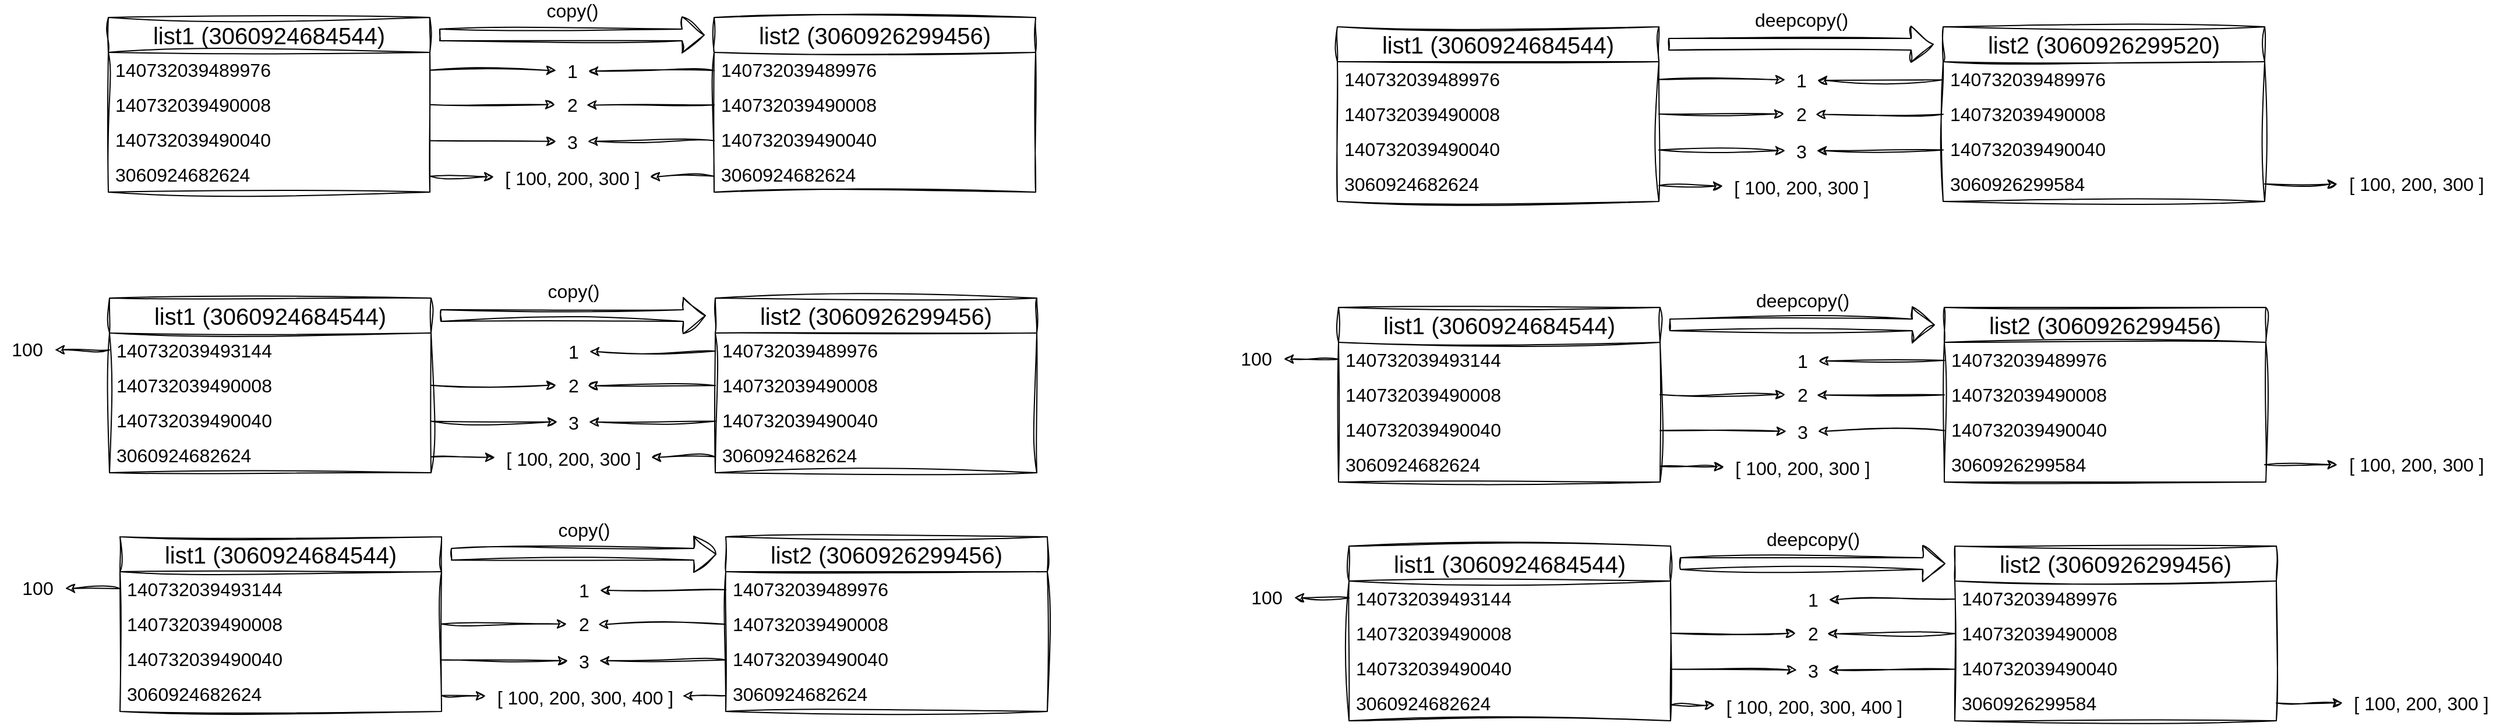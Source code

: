 <mxfile>
    <diagram id="kpqknKagmQrZLueV2JV0" name="Page-1">
        <mxGraphModel dx="2346" dy="1542" grid="0" gridSize="10" guides="1" tooltips="1" connect="1" arrows="1" fold="1" page="1" pageScale="1" pageWidth="4681" pageHeight="3300" math="0" shadow="0">
            <root>
                <mxCell id="0"/>
                <mxCell id="1" parent="0"/>
                <mxCell id="2" value="list1 (3060924684544)" style="swimlane;fontStyle=0;childLayout=stackLayout;horizontal=1;startSize=30;horizontalStack=0;resizeParent=1;resizeParentMax=0;resizeLast=0;collapsible=1;marginBottom=0;whiteSpace=wrap;html=1;sketch=1;hachureGap=4;jiggle=2;curveFitting=1;fontFamily=Helvetica;fontSize=20;" vertex="1" parent="1">
                    <mxGeometry x="170" y="270" width="276" height="150" as="geometry"/>
                </mxCell>
                <mxCell id="3" value="140732039489976" style="text;strokeColor=none;fillColor=none;align=left;verticalAlign=middle;spacingLeft=4;spacingRight=4;overflow=hidden;points=[[0,0.5],[1,0.5]];portConstraint=eastwest;rotatable=0;whiteSpace=wrap;html=1;fontSize=16;sketch=1;hachureGap=4;jiggle=2;curveFitting=1;fontFamily=Helvetica;" vertex="1" parent="2">
                    <mxGeometry y="30" width="276" height="30" as="geometry"/>
                </mxCell>
                <mxCell id="4" value="140732039490008" style="text;strokeColor=none;fillColor=none;align=left;verticalAlign=middle;spacingLeft=4;spacingRight=4;overflow=hidden;points=[[0,0.5],[1,0.5]];portConstraint=eastwest;rotatable=0;whiteSpace=wrap;html=1;fontSize=16;sketch=1;hachureGap=4;jiggle=2;curveFitting=1;fontFamily=Helvetica;" vertex="1" parent="2">
                    <mxGeometry y="60" width="276" height="30" as="geometry"/>
                </mxCell>
                <mxCell id="5" value="140732039490040" style="text;strokeColor=none;fillColor=none;align=left;verticalAlign=middle;spacingLeft=4;spacingRight=4;overflow=hidden;points=[[0,0.5],[1,0.5]];portConstraint=eastwest;rotatable=0;whiteSpace=wrap;html=1;fontSize=16;sketch=1;hachureGap=4;jiggle=2;curveFitting=1;fontFamily=Helvetica;" vertex="1" parent="2">
                    <mxGeometry y="90" width="276" height="30" as="geometry"/>
                </mxCell>
                <mxCell id="6" value="3060924682624" style="text;strokeColor=none;fillColor=none;align=left;verticalAlign=middle;spacingLeft=4;spacingRight=4;overflow=hidden;points=[[0,0.5],[1,0.5]];portConstraint=eastwest;rotatable=0;whiteSpace=wrap;html=1;fontSize=16;sketch=1;hachureGap=4;jiggle=2;curveFitting=1;fontFamily=Helvetica;" vertex="1" parent="2">
                    <mxGeometry y="120" width="276" height="30" as="geometry"/>
                </mxCell>
                <mxCell id="12" value="list2 (3060926299456)" style="swimlane;fontStyle=0;childLayout=stackLayout;horizontal=1;startSize=30;horizontalStack=0;resizeParent=1;resizeParentMax=0;resizeLast=0;collapsible=1;marginBottom=0;whiteSpace=wrap;html=1;sketch=1;hachureGap=4;jiggle=2;curveFitting=1;fontFamily=Helvetica;fontSize=20;" vertex="1" parent="1">
                    <mxGeometry x="690" y="270" width="276" height="150" as="geometry"/>
                </mxCell>
                <mxCell id="13" value="140732039489976" style="text;strokeColor=none;fillColor=none;align=left;verticalAlign=middle;spacingLeft=4;spacingRight=4;overflow=hidden;points=[[0,0.5],[1,0.5]];portConstraint=eastwest;rotatable=0;whiteSpace=wrap;html=1;fontSize=16;sketch=1;hachureGap=4;jiggle=2;curveFitting=1;fontFamily=Helvetica;" vertex="1" parent="12">
                    <mxGeometry y="30" width="276" height="30" as="geometry"/>
                </mxCell>
                <mxCell id="14" value="140732039490008" style="text;strokeColor=none;fillColor=none;align=left;verticalAlign=middle;spacingLeft=4;spacingRight=4;overflow=hidden;points=[[0,0.5],[1,0.5]];portConstraint=eastwest;rotatable=0;whiteSpace=wrap;html=1;fontSize=16;sketch=1;hachureGap=4;jiggle=2;curveFitting=1;fontFamily=Helvetica;" vertex="1" parent="12">
                    <mxGeometry y="60" width="276" height="30" as="geometry"/>
                </mxCell>
                <mxCell id="15" value="140732039490040" style="text;strokeColor=none;fillColor=none;align=left;verticalAlign=middle;spacingLeft=4;spacingRight=4;overflow=hidden;points=[[0,0.5],[1,0.5]];portConstraint=eastwest;rotatable=0;whiteSpace=wrap;html=1;fontSize=16;sketch=1;hachureGap=4;jiggle=2;curveFitting=1;fontFamily=Helvetica;" vertex="1" parent="12">
                    <mxGeometry y="90" width="276" height="30" as="geometry"/>
                </mxCell>
                <mxCell id="16" value="3060924682624" style="text;strokeColor=none;fillColor=none;align=left;verticalAlign=middle;spacingLeft=4;spacingRight=4;overflow=hidden;points=[[0,0.5],[1,0.5]];portConstraint=eastwest;rotatable=0;whiteSpace=wrap;html=1;fontSize=16;sketch=1;hachureGap=4;jiggle=2;curveFitting=1;fontFamily=Helvetica;" vertex="1" parent="12">
                    <mxGeometry y="120" width="276" height="30" as="geometry"/>
                </mxCell>
                <mxCell id="17" value="1" style="text;html=1;align=center;verticalAlign=middle;resizable=0;points=[];autosize=1;strokeColor=none;fillColor=none;fontSize=16;fontFamily=Helvetica;sketch=1;hachureGap=4;jiggle=2;curveFitting=1;" vertex="1" parent="1">
                    <mxGeometry x="554.5" y="300" width="27" height="31" as="geometry"/>
                </mxCell>
                <mxCell id="18" value="2" style="text;html=1;align=center;verticalAlign=middle;resizable=0;points=[];autosize=1;strokeColor=none;fillColor=none;fontSize=16;fontFamily=Helvetica;sketch=1;hachureGap=4;jiggle=2;curveFitting=1;fontSource=https%3A%2F%2Ffonts.googleapis.com%2Fcss%3Ffamily%3DArchitects%2BDaughter;" vertex="1" parent="1">
                    <mxGeometry x="554.5" y="329.5" width="27" height="31" as="geometry"/>
                </mxCell>
                <mxCell id="19" value="3" style="text;html=1;align=center;verticalAlign=middle;resizable=0;points=[];autosize=1;strokeColor=none;fillColor=none;fontSize=16;fontFamily=Helvetica;sketch=1;hachureGap=4;jiggle=2;curveFitting=1;fontSource=https%3A%2F%2Ffonts.googleapis.com%2Fcss%3Ffamily%3DArchitects%2BDaughter;" vertex="1" parent="1">
                    <mxGeometry x="554.5" y="361" width="27" height="31" as="geometry"/>
                </mxCell>
                <mxCell id="22" value="[ 100, 200, 300 ]" style="text;html=1;align=center;verticalAlign=middle;resizable=0;points=[];autosize=1;strokeColor=none;fillColor=none;fontSize=16;fontFamily=Helvetica;sketch=1;hachureGap=4;jiggle=2;curveFitting=1;fontSource=https%3A%2F%2Ffonts.googleapis.com%2Fcss%3Ffamily%3DArchitects%2BDaughter;" vertex="1" parent="1">
                    <mxGeometry x="501" y="392" width="134" height="31" as="geometry"/>
                </mxCell>
                <mxCell id="23" style="edgeStyle=none;sketch=1;hachureGap=4;jiggle=2;curveFitting=1;html=1;fontFamily=Helvetica;fontSize=16;" edge="1" parent="1" source="3" target="17">
                    <mxGeometry relative="1" as="geometry"/>
                </mxCell>
                <mxCell id="24" style="edgeStyle=none;sketch=1;hachureGap=4;jiggle=2;curveFitting=1;html=1;fontFamily=Helvetica;fontSize=16;" edge="1" parent="1" source="13">
                    <mxGeometry relative="1" as="geometry">
                        <mxPoint x="582" y="316" as="targetPoint"/>
                    </mxGeometry>
                </mxCell>
                <mxCell id="25" style="edgeStyle=none;sketch=1;hachureGap=4;jiggle=2;curveFitting=1;html=1;fontFamily=Helvetica;fontSize=16;entryX=-0.036;entryY=0.495;entryDx=0;entryDy=0;entryPerimeter=0;" edge="1" parent="1" source="4" target="18">
                    <mxGeometry relative="1" as="geometry">
                        <mxPoint x="551" y="343" as="targetPoint"/>
                    </mxGeometry>
                </mxCell>
                <mxCell id="26" style="edgeStyle=none;sketch=1;hachureGap=4;jiggle=2;curveFitting=1;html=1;fontFamily=Helvetica;fontSize=16;entryX=0.965;entryY=0.507;entryDx=0;entryDy=0;entryPerimeter=0;" edge="1" parent="1" source="14" target="18">
                    <mxGeometry relative="1" as="geometry"/>
                </mxCell>
                <mxCell id="27" style="edgeStyle=none;sketch=1;hachureGap=4;jiggle=2;curveFitting=1;html=1;fontFamily=Helvetica;fontSize=16;" edge="1" parent="1" source="5" target="19">
                    <mxGeometry relative="1" as="geometry"/>
                </mxCell>
                <mxCell id="28" style="edgeStyle=none;sketch=1;hachureGap=4;jiggle=2;curveFitting=1;html=1;fontFamily=Helvetica;fontSize=16;" edge="1" parent="1" source="15" target="19">
                    <mxGeometry relative="1" as="geometry"/>
                </mxCell>
                <mxCell id="29" style="edgeStyle=none;sketch=1;hachureGap=4;jiggle=2;curveFitting=1;html=1;fontFamily=Helvetica;fontSize=16;" edge="1" parent="1" source="6" target="22">
                    <mxGeometry relative="1" as="geometry"/>
                </mxCell>
                <mxCell id="30" style="edgeStyle=none;sketch=1;hachureGap=4;jiggle=2;curveFitting=1;html=1;fontFamily=Helvetica;fontSize=16;" edge="1" parent="1" source="16" target="22">
                    <mxGeometry relative="1" as="geometry"/>
                </mxCell>
                <mxCell id="31" value="" style="shape=flexArrow;endArrow=classic;html=1;sketch=1;hachureGap=4;jiggle=2;curveFitting=1;fontFamily=Helvetica;fontSize=16;" edge="1" parent="1">
                    <mxGeometry width="50" height="50" relative="1" as="geometry">
                        <mxPoint x="454" y="285" as="sourcePoint"/>
                        <mxPoint x="682" y="285" as="targetPoint"/>
                    </mxGeometry>
                </mxCell>
                <mxCell id="32" value="copy()" style="edgeLabel;html=1;align=center;verticalAlign=middle;resizable=0;points=[];fontSize=16;fontFamily=Helvetica;" vertex="1" connectable="0" parent="31">
                    <mxGeometry x="0.321" y="-2" relative="1" as="geometry">
                        <mxPoint x="-37" y="-23" as="offset"/>
                    </mxGeometry>
                </mxCell>
                <mxCell id="33" value="list1 (3060924684544)" style="swimlane;fontStyle=0;childLayout=stackLayout;horizontal=1;startSize=30;horizontalStack=0;resizeParent=1;resizeParentMax=0;resizeLast=0;collapsible=1;marginBottom=0;whiteSpace=wrap;html=1;sketch=1;hachureGap=4;jiggle=2;curveFitting=1;fontFamily=Helvetica;fontSize=20;" vertex="1" parent="1">
                    <mxGeometry x="171" y="511" width="276" height="150" as="geometry"/>
                </mxCell>
                <mxCell id="34" value="140732039493144" style="text;strokeColor=none;fillColor=none;align=left;verticalAlign=middle;spacingLeft=4;spacingRight=4;overflow=hidden;points=[[0,0.5],[1,0.5]];portConstraint=eastwest;rotatable=0;whiteSpace=wrap;html=1;fontSize=16;sketch=1;hachureGap=4;jiggle=2;curveFitting=1;fontFamily=Helvetica;" vertex="1" parent="33">
                    <mxGeometry y="30" width="276" height="30" as="geometry"/>
                </mxCell>
                <mxCell id="35" value="140732039490008" style="text;strokeColor=none;fillColor=none;align=left;verticalAlign=middle;spacingLeft=4;spacingRight=4;overflow=hidden;points=[[0,0.5],[1,0.5]];portConstraint=eastwest;rotatable=0;whiteSpace=wrap;html=1;fontSize=16;sketch=1;hachureGap=4;jiggle=2;curveFitting=1;fontFamily=Helvetica;" vertex="1" parent="33">
                    <mxGeometry y="60" width="276" height="30" as="geometry"/>
                </mxCell>
                <mxCell id="36" value="140732039490040" style="text;strokeColor=none;fillColor=none;align=left;verticalAlign=middle;spacingLeft=4;spacingRight=4;overflow=hidden;points=[[0,0.5],[1,0.5]];portConstraint=eastwest;rotatable=0;whiteSpace=wrap;html=1;fontSize=16;sketch=1;hachureGap=4;jiggle=2;curveFitting=1;fontFamily=Helvetica;" vertex="1" parent="33">
                    <mxGeometry y="90" width="276" height="30" as="geometry"/>
                </mxCell>
                <mxCell id="37" value="3060924682624" style="text;strokeColor=none;fillColor=none;align=left;verticalAlign=middle;spacingLeft=4;spacingRight=4;overflow=hidden;points=[[0,0.5],[1,0.5]];portConstraint=eastwest;rotatable=0;whiteSpace=wrap;html=1;fontSize=16;sketch=1;hachureGap=4;jiggle=2;curveFitting=1;fontFamily=Helvetica;" vertex="1" parent="33">
                    <mxGeometry y="120" width="276" height="30" as="geometry"/>
                </mxCell>
                <mxCell id="38" value="list2 (3060926299456)" style="swimlane;fontStyle=0;childLayout=stackLayout;horizontal=1;startSize=30;horizontalStack=0;resizeParent=1;resizeParentMax=0;resizeLast=0;collapsible=1;marginBottom=0;whiteSpace=wrap;html=1;sketch=1;hachureGap=4;jiggle=2;curveFitting=1;fontFamily=Helvetica;fontSize=20;" vertex="1" parent="1">
                    <mxGeometry x="691" y="511" width="276" height="150" as="geometry"/>
                </mxCell>
                <mxCell id="39" value="140732039489976" style="text;strokeColor=none;fillColor=none;align=left;verticalAlign=middle;spacingLeft=4;spacingRight=4;overflow=hidden;points=[[0,0.5],[1,0.5]];portConstraint=eastwest;rotatable=0;whiteSpace=wrap;html=1;fontSize=16;sketch=1;hachureGap=4;jiggle=2;curveFitting=1;fontFamily=Helvetica;" vertex="1" parent="38">
                    <mxGeometry y="30" width="276" height="30" as="geometry"/>
                </mxCell>
                <mxCell id="40" value="140732039490008" style="text;strokeColor=none;fillColor=none;align=left;verticalAlign=middle;spacingLeft=4;spacingRight=4;overflow=hidden;points=[[0,0.5],[1,0.5]];portConstraint=eastwest;rotatable=0;whiteSpace=wrap;html=1;fontSize=16;sketch=1;hachureGap=4;jiggle=2;curveFitting=1;fontFamily=Helvetica;" vertex="1" parent="38">
                    <mxGeometry y="60" width="276" height="30" as="geometry"/>
                </mxCell>
                <mxCell id="41" value="140732039490040" style="text;strokeColor=none;fillColor=none;align=left;verticalAlign=middle;spacingLeft=4;spacingRight=4;overflow=hidden;points=[[0,0.5],[1,0.5]];portConstraint=eastwest;rotatable=0;whiteSpace=wrap;html=1;fontSize=16;sketch=1;hachureGap=4;jiggle=2;curveFitting=1;fontFamily=Helvetica;" vertex="1" parent="38">
                    <mxGeometry y="90" width="276" height="30" as="geometry"/>
                </mxCell>
                <mxCell id="42" value="3060924682624" style="text;strokeColor=none;fillColor=none;align=left;verticalAlign=middle;spacingLeft=4;spacingRight=4;overflow=hidden;points=[[0,0.5],[1,0.5]];portConstraint=eastwest;rotatable=0;whiteSpace=wrap;html=1;fontSize=16;sketch=1;hachureGap=4;jiggle=2;curveFitting=1;fontFamily=Helvetica;" vertex="1" parent="38">
                    <mxGeometry y="120" width="276" height="30" as="geometry"/>
                </mxCell>
                <mxCell id="43" value="1" style="text;html=1;align=center;verticalAlign=middle;resizable=0;points=[];autosize=1;strokeColor=none;fillColor=none;fontSize=16;fontFamily=Helvetica;sketch=1;hachureGap=4;jiggle=2;curveFitting=1;" vertex="1" parent="1">
                    <mxGeometry x="555.5" y="541" width="27" height="31" as="geometry"/>
                </mxCell>
                <mxCell id="44" value="2" style="text;html=1;align=center;verticalAlign=middle;resizable=0;points=[];autosize=1;strokeColor=none;fillColor=none;fontSize=16;fontFamily=Helvetica;sketch=1;hachureGap=4;jiggle=2;curveFitting=1;fontSource=https%3A%2F%2Ffonts.googleapis.com%2Fcss%3Ffamily%3DArchitects%2BDaughter;" vertex="1" parent="1">
                    <mxGeometry x="555.5" y="570.5" width="27" height="31" as="geometry"/>
                </mxCell>
                <mxCell id="45" value="3" style="text;html=1;align=center;verticalAlign=middle;resizable=0;points=[];autosize=1;strokeColor=none;fillColor=none;fontSize=16;fontFamily=Helvetica;sketch=1;hachureGap=4;jiggle=2;curveFitting=1;fontSource=https%3A%2F%2Ffonts.googleapis.com%2Fcss%3Ffamily%3DArchitects%2BDaughter;" vertex="1" parent="1">
                    <mxGeometry x="555.5" y="602" width="27" height="31" as="geometry"/>
                </mxCell>
                <mxCell id="46" value="[ 100, 200, 300 ]" style="text;html=1;align=center;verticalAlign=middle;resizable=0;points=[];autosize=1;strokeColor=none;fillColor=none;fontSize=16;fontFamily=Helvetica;sketch=1;hachureGap=4;jiggle=2;curveFitting=1;fontSource=https%3A%2F%2Ffonts.googleapis.com%2Fcss%3Ffamily%3DArchitects%2BDaughter;" vertex="1" parent="1">
                    <mxGeometry x="502" y="633" width="134" height="31" as="geometry"/>
                </mxCell>
                <mxCell id="48" style="edgeStyle=none;sketch=1;hachureGap=4;jiggle=2;curveFitting=1;html=1;fontFamily=Helvetica;fontSize=16;" edge="1" parent="1" source="39">
                    <mxGeometry relative="1" as="geometry">
                        <mxPoint x="583" y="557" as="targetPoint"/>
                    </mxGeometry>
                </mxCell>
                <mxCell id="49" style="edgeStyle=none;sketch=1;hachureGap=4;jiggle=2;curveFitting=1;html=1;fontFamily=Helvetica;fontSize=16;entryX=-0.036;entryY=0.495;entryDx=0;entryDy=0;entryPerimeter=0;" edge="1" parent="1" source="35" target="44">
                    <mxGeometry relative="1" as="geometry">
                        <mxPoint x="552" y="584" as="targetPoint"/>
                    </mxGeometry>
                </mxCell>
                <mxCell id="50" style="edgeStyle=none;sketch=1;hachureGap=4;jiggle=2;curveFitting=1;html=1;fontFamily=Helvetica;fontSize=16;entryX=0.965;entryY=0.507;entryDx=0;entryDy=0;entryPerimeter=0;" edge="1" parent="1" source="40" target="44">
                    <mxGeometry relative="1" as="geometry"/>
                </mxCell>
                <mxCell id="51" style="edgeStyle=none;sketch=1;hachureGap=4;jiggle=2;curveFitting=1;html=1;fontFamily=Helvetica;fontSize=16;" edge="1" parent="1" source="36" target="45">
                    <mxGeometry relative="1" as="geometry"/>
                </mxCell>
                <mxCell id="52" style="edgeStyle=none;sketch=1;hachureGap=4;jiggle=2;curveFitting=1;html=1;fontFamily=Helvetica;fontSize=16;" edge="1" parent="1" source="41" target="45">
                    <mxGeometry relative="1" as="geometry"/>
                </mxCell>
                <mxCell id="53" style="edgeStyle=none;sketch=1;hachureGap=4;jiggle=2;curveFitting=1;html=1;fontFamily=Helvetica;fontSize=16;" edge="1" parent="1" source="37" target="46">
                    <mxGeometry relative="1" as="geometry"/>
                </mxCell>
                <mxCell id="54" style="edgeStyle=none;sketch=1;hachureGap=4;jiggle=2;curveFitting=1;html=1;fontFamily=Helvetica;fontSize=16;" edge="1" parent="1" source="42" target="46">
                    <mxGeometry relative="1" as="geometry"/>
                </mxCell>
                <mxCell id="55" value="" style="shape=flexArrow;endArrow=classic;html=1;sketch=1;hachureGap=4;jiggle=2;curveFitting=1;fontFamily=Helvetica;fontSize=16;" edge="1" parent="1">
                    <mxGeometry width="50" height="50" relative="1" as="geometry">
                        <mxPoint x="455" y="526" as="sourcePoint"/>
                        <mxPoint x="683" y="526" as="targetPoint"/>
                    </mxGeometry>
                </mxCell>
                <mxCell id="56" value="copy()" style="edgeLabel;html=1;align=center;verticalAlign=middle;resizable=0;points=[];fontSize=16;fontFamily=Helvetica;" vertex="1" connectable="0" parent="55">
                    <mxGeometry x="0.321" y="-2" relative="1" as="geometry">
                        <mxPoint x="-37" y="-23" as="offset"/>
                    </mxGeometry>
                </mxCell>
                <mxCell id="57" value="100" style="text;html=1;align=center;verticalAlign=middle;resizable=0;points=[];autosize=1;strokeColor=none;fillColor=none;fontSize=16;fontFamily=Helvetica;sketch=1;hachureGap=4;jiggle=2;curveFitting=1;fontSource=https%3A%2F%2Ffonts.googleapis.com%2Fcss%3Ffamily%3DArchitects%2BDaughter;" vertex="1" parent="1">
                    <mxGeometry x="77" y="539.5" width="45" height="31" as="geometry"/>
                </mxCell>
                <mxCell id="58" style="edgeStyle=none;sketch=1;hachureGap=4;jiggle=2;curveFitting=1;html=1;entryX=1.044;entryY=0.511;entryDx=0;entryDy=0;entryPerimeter=0;fontFamily=Helvetica;fontSize=16;" edge="1" parent="1" source="34" target="57">
                    <mxGeometry relative="1" as="geometry"/>
                </mxCell>
                <mxCell id="59" value="list1 (3060924684544)" style="swimlane;fontStyle=0;childLayout=stackLayout;horizontal=1;startSize=30;horizontalStack=0;resizeParent=1;resizeParentMax=0;resizeLast=0;collapsible=1;marginBottom=0;whiteSpace=wrap;html=1;sketch=1;hachureGap=4;jiggle=2;curveFitting=1;fontFamily=Helvetica;fontSize=20;" vertex="1" parent="1">
                    <mxGeometry x="180" y="716" width="276" height="150" as="geometry"/>
                </mxCell>
                <mxCell id="60" value="140732039493144" style="text;strokeColor=none;fillColor=none;align=left;verticalAlign=middle;spacingLeft=4;spacingRight=4;overflow=hidden;points=[[0,0.5],[1,0.5]];portConstraint=eastwest;rotatable=0;whiteSpace=wrap;html=1;fontSize=16;sketch=1;hachureGap=4;jiggle=2;curveFitting=1;fontFamily=Helvetica;" vertex="1" parent="59">
                    <mxGeometry y="30" width="276" height="30" as="geometry"/>
                </mxCell>
                <mxCell id="61" value="140732039490008" style="text;strokeColor=none;fillColor=none;align=left;verticalAlign=middle;spacingLeft=4;spacingRight=4;overflow=hidden;points=[[0,0.5],[1,0.5]];portConstraint=eastwest;rotatable=0;whiteSpace=wrap;html=1;fontSize=16;sketch=1;hachureGap=4;jiggle=2;curveFitting=1;fontFamily=Helvetica;" vertex="1" parent="59">
                    <mxGeometry y="60" width="276" height="30" as="geometry"/>
                </mxCell>
                <mxCell id="62" value="140732039490040" style="text;strokeColor=none;fillColor=none;align=left;verticalAlign=middle;spacingLeft=4;spacingRight=4;overflow=hidden;points=[[0,0.5],[1,0.5]];portConstraint=eastwest;rotatable=0;whiteSpace=wrap;html=1;fontSize=16;sketch=1;hachureGap=4;jiggle=2;curveFitting=1;fontFamily=Helvetica;" vertex="1" parent="59">
                    <mxGeometry y="90" width="276" height="30" as="geometry"/>
                </mxCell>
                <mxCell id="63" value="3060924682624" style="text;strokeColor=none;fillColor=none;align=left;verticalAlign=middle;spacingLeft=4;spacingRight=4;overflow=hidden;points=[[0,0.5],[1,0.5]];portConstraint=eastwest;rotatable=0;whiteSpace=wrap;html=1;fontSize=16;sketch=1;hachureGap=4;jiggle=2;curveFitting=1;fontFamily=Helvetica;" vertex="1" parent="59">
                    <mxGeometry y="120" width="276" height="30" as="geometry"/>
                </mxCell>
                <mxCell id="64" value="list2 (3060926299456)" style="swimlane;fontStyle=0;childLayout=stackLayout;horizontal=1;startSize=30;horizontalStack=0;resizeParent=1;resizeParentMax=0;resizeLast=0;collapsible=1;marginBottom=0;whiteSpace=wrap;html=1;sketch=1;hachureGap=4;jiggle=2;curveFitting=1;fontFamily=Helvetica;fontSize=20;" vertex="1" parent="1">
                    <mxGeometry x="700" y="716" width="276" height="150" as="geometry"/>
                </mxCell>
                <mxCell id="65" value="140732039489976" style="text;strokeColor=none;fillColor=none;align=left;verticalAlign=middle;spacingLeft=4;spacingRight=4;overflow=hidden;points=[[0,0.5],[1,0.5]];portConstraint=eastwest;rotatable=0;whiteSpace=wrap;html=1;fontSize=16;sketch=1;hachureGap=4;jiggle=2;curveFitting=1;fontFamily=Helvetica;" vertex="1" parent="64">
                    <mxGeometry y="30" width="276" height="30" as="geometry"/>
                </mxCell>
                <mxCell id="66" value="140732039490008" style="text;strokeColor=none;fillColor=none;align=left;verticalAlign=middle;spacingLeft=4;spacingRight=4;overflow=hidden;points=[[0,0.5],[1,0.5]];portConstraint=eastwest;rotatable=0;whiteSpace=wrap;html=1;fontSize=16;sketch=1;hachureGap=4;jiggle=2;curveFitting=1;fontFamily=Helvetica;" vertex="1" parent="64">
                    <mxGeometry y="60" width="276" height="30" as="geometry"/>
                </mxCell>
                <mxCell id="67" value="140732039490040" style="text;strokeColor=none;fillColor=none;align=left;verticalAlign=middle;spacingLeft=4;spacingRight=4;overflow=hidden;points=[[0,0.5],[1,0.5]];portConstraint=eastwest;rotatable=0;whiteSpace=wrap;html=1;fontSize=16;sketch=1;hachureGap=4;jiggle=2;curveFitting=1;fontFamily=Helvetica;" vertex="1" parent="64">
                    <mxGeometry y="90" width="276" height="30" as="geometry"/>
                </mxCell>
                <mxCell id="68" value="3060924682624" style="text;strokeColor=none;fillColor=none;align=left;verticalAlign=middle;spacingLeft=4;spacingRight=4;overflow=hidden;points=[[0,0.5],[1,0.5]];portConstraint=eastwest;rotatable=0;whiteSpace=wrap;html=1;fontSize=16;sketch=1;hachureGap=4;jiggle=2;curveFitting=1;fontFamily=Helvetica;" vertex="1" parent="64">
                    <mxGeometry y="120" width="276" height="30" as="geometry"/>
                </mxCell>
                <mxCell id="69" value="1" style="text;html=1;align=center;verticalAlign=middle;resizable=0;points=[];autosize=1;strokeColor=none;fillColor=none;fontSize=16;fontFamily=Helvetica;sketch=1;hachureGap=4;jiggle=2;curveFitting=1;" vertex="1" parent="1">
                    <mxGeometry x="564.5" y="746" width="27" height="31" as="geometry"/>
                </mxCell>
                <mxCell id="70" value="2" style="text;html=1;align=center;verticalAlign=middle;resizable=0;points=[];autosize=1;strokeColor=none;fillColor=none;fontSize=16;fontFamily=Helvetica;sketch=1;hachureGap=4;jiggle=2;curveFitting=1;fontSource=https%3A%2F%2Ffonts.googleapis.com%2Fcss%3Ffamily%3DArchitects%2BDaughter;" vertex="1" parent="1">
                    <mxGeometry x="564.5" y="775.5" width="27" height="31" as="geometry"/>
                </mxCell>
                <mxCell id="71" value="3" style="text;html=1;align=center;verticalAlign=middle;resizable=0;points=[];autosize=1;strokeColor=none;fillColor=none;fontSize=16;fontFamily=Helvetica;sketch=1;hachureGap=4;jiggle=2;curveFitting=1;fontSource=https%3A%2F%2Ffonts.googleapis.com%2Fcss%3Ffamily%3DArchitects%2BDaughter;" vertex="1" parent="1">
                    <mxGeometry x="564.5" y="807" width="27" height="31" as="geometry"/>
                </mxCell>
                <mxCell id="72" value="[ 100, 200, 300, 400 ]" style="text;html=1;align=center;verticalAlign=middle;resizable=0;points=[];autosize=1;strokeColor=none;fillColor=none;fontSize=16;fontFamily=Helvetica;sketch=1;hachureGap=4;jiggle=2;curveFitting=1;fontSource=https%3A%2F%2Ffonts.googleapis.com%2Fcss%3Ffamily%3DArchitects%2BDaughter;" vertex="1" parent="1">
                    <mxGeometry x="494" y="838" width="169" height="31" as="geometry"/>
                </mxCell>
                <mxCell id="73" style="edgeStyle=none;sketch=1;hachureGap=4;jiggle=2;curveFitting=1;html=1;fontFamily=Helvetica;fontSize=16;" edge="1" parent="1" source="65">
                    <mxGeometry relative="1" as="geometry">
                        <mxPoint x="592" y="762" as="targetPoint"/>
                    </mxGeometry>
                </mxCell>
                <mxCell id="74" style="edgeStyle=none;sketch=1;hachureGap=4;jiggle=2;curveFitting=1;html=1;fontFamily=Helvetica;fontSize=16;entryX=-0.036;entryY=0.495;entryDx=0;entryDy=0;entryPerimeter=0;" edge="1" parent="1" source="61" target="70">
                    <mxGeometry relative="1" as="geometry">
                        <mxPoint x="561" y="789" as="targetPoint"/>
                    </mxGeometry>
                </mxCell>
                <mxCell id="75" style="edgeStyle=none;sketch=1;hachureGap=4;jiggle=2;curveFitting=1;html=1;fontFamily=Helvetica;fontSize=16;entryX=0.965;entryY=0.507;entryDx=0;entryDy=0;entryPerimeter=0;" edge="1" parent="1" source="66" target="70">
                    <mxGeometry relative="1" as="geometry"/>
                </mxCell>
                <mxCell id="76" style="edgeStyle=none;sketch=1;hachureGap=4;jiggle=2;curveFitting=1;html=1;fontFamily=Helvetica;fontSize=16;" edge="1" parent="1" source="62" target="71">
                    <mxGeometry relative="1" as="geometry"/>
                </mxCell>
                <mxCell id="77" style="edgeStyle=none;sketch=1;hachureGap=4;jiggle=2;curveFitting=1;html=1;fontFamily=Helvetica;fontSize=16;" edge="1" parent="1" source="67" target="71">
                    <mxGeometry relative="1" as="geometry"/>
                </mxCell>
                <mxCell id="78" style="edgeStyle=none;sketch=1;hachureGap=4;jiggle=2;curveFitting=1;html=1;fontFamily=Helvetica;fontSize=16;" edge="1" parent="1" source="63" target="72">
                    <mxGeometry relative="1" as="geometry"/>
                </mxCell>
                <mxCell id="79" style="edgeStyle=none;sketch=1;hachureGap=4;jiggle=2;curveFitting=1;html=1;fontFamily=Helvetica;fontSize=16;" edge="1" parent="1" source="68" target="72">
                    <mxGeometry relative="1" as="geometry"/>
                </mxCell>
                <mxCell id="80" value="" style="shape=flexArrow;endArrow=classic;html=1;sketch=1;hachureGap=4;jiggle=2;curveFitting=1;fontFamily=Helvetica;fontSize=16;" edge="1" parent="1">
                    <mxGeometry width="50" height="50" relative="1" as="geometry">
                        <mxPoint x="464" y="731" as="sourcePoint"/>
                        <mxPoint x="692" y="731" as="targetPoint"/>
                    </mxGeometry>
                </mxCell>
                <mxCell id="81" value="copy()" style="edgeLabel;html=1;align=center;verticalAlign=middle;resizable=0;points=[];fontSize=16;fontFamily=Helvetica;" vertex="1" connectable="0" parent="80">
                    <mxGeometry x="0.321" y="-2" relative="1" as="geometry">
                        <mxPoint x="-37" y="-23" as="offset"/>
                    </mxGeometry>
                </mxCell>
                <mxCell id="82" value="100" style="text;html=1;align=center;verticalAlign=middle;resizable=0;points=[];autosize=1;strokeColor=none;fillColor=none;fontSize=16;fontFamily=Helvetica;sketch=1;hachureGap=4;jiggle=2;curveFitting=1;fontSource=https%3A%2F%2Ffonts.googleapis.com%2Fcss%3Ffamily%3DArchitects%2BDaughter;" vertex="1" parent="1">
                    <mxGeometry x="86" y="744.5" width="45" height="31" as="geometry"/>
                </mxCell>
                <mxCell id="83" style="edgeStyle=none;sketch=1;hachureGap=4;jiggle=2;curveFitting=1;html=1;entryX=1.044;entryY=0.511;entryDx=0;entryDy=0;entryPerimeter=0;fontFamily=Helvetica;fontSize=16;" edge="1" parent="1" source="60" target="82">
                    <mxGeometry relative="1" as="geometry"/>
                </mxCell>
                <mxCell id="85" value="list1 (3060924684544)" style="swimlane;fontStyle=0;childLayout=stackLayout;horizontal=1;startSize=30;horizontalStack=0;resizeParent=1;resizeParentMax=0;resizeLast=0;collapsible=1;marginBottom=0;whiteSpace=wrap;html=1;sketch=1;hachureGap=4;jiggle=2;curveFitting=1;fontFamily=Helvetica;fontSize=20;" vertex="1" parent="1">
                    <mxGeometry x="1225" y="278" width="276" height="150" as="geometry"/>
                </mxCell>
                <mxCell id="86" value="140732039489976" style="text;strokeColor=none;fillColor=none;align=left;verticalAlign=middle;spacingLeft=4;spacingRight=4;overflow=hidden;points=[[0,0.5],[1,0.5]];portConstraint=eastwest;rotatable=0;whiteSpace=wrap;html=1;fontSize=16;sketch=1;hachureGap=4;jiggle=2;curveFitting=1;fontFamily=Helvetica;" vertex="1" parent="85">
                    <mxGeometry y="30" width="276" height="30" as="geometry"/>
                </mxCell>
                <mxCell id="87" value="140732039490008" style="text;strokeColor=none;fillColor=none;align=left;verticalAlign=middle;spacingLeft=4;spacingRight=4;overflow=hidden;points=[[0,0.5],[1,0.5]];portConstraint=eastwest;rotatable=0;whiteSpace=wrap;html=1;fontSize=16;sketch=1;hachureGap=4;jiggle=2;curveFitting=1;fontFamily=Helvetica;" vertex="1" parent="85">
                    <mxGeometry y="60" width="276" height="30" as="geometry"/>
                </mxCell>
                <mxCell id="88" value="140732039490040" style="text;strokeColor=none;fillColor=none;align=left;verticalAlign=middle;spacingLeft=4;spacingRight=4;overflow=hidden;points=[[0,0.5],[1,0.5]];portConstraint=eastwest;rotatable=0;whiteSpace=wrap;html=1;fontSize=16;sketch=1;hachureGap=4;jiggle=2;curveFitting=1;fontFamily=Helvetica;" vertex="1" parent="85">
                    <mxGeometry y="90" width="276" height="30" as="geometry"/>
                </mxCell>
                <mxCell id="89" value="3060924682624" style="text;strokeColor=none;fillColor=none;align=left;verticalAlign=middle;spacingLeft=4;spacingRight=4;overflow=hidden;points=[[0,0.5],[1,0.5]];portConstraint=eastwest;rotatable=0;whiteSpace=wrap;html=1;fontSize=16;sketch=1;hachureGap=4;jiggle=2;curveFitting=1;fontFamily=Helvetica;" vertex="1" parent="85">
                    <mxGeometry y="120" width="276" height="30" as="geometry"/>
                </mxCell>
                <mxCell id="90" value="list2 (3060926299520)" style="swimlane;fontStyle=0;childLayout=stackLayout;horizontal=1;startSize=30;horizontalStack=0;resizeParent=1;resizeParentMax=0;resizeLast=0;collapsible=1;marginBottom=0;whiteSpace=wrap;html=1;sketch=1;hachureGap=4;jiggle=2;curveFitting=1;fontFamily=Helvetica;fontSize=20;" vertex="1" parent="1">
                    <mxGeometry x="1745" y="278" width="276" height="150" as="geometry"/>
                </mxCell>
                <mxCell id="91" value="140732039489976" style="text;strokeColor=none;fillColor=none;align=left;verticalAlign=middle;spacingLeft=4;spacingRight=4;overflow=hidden;points=[[0,0.5],[1,0.5]];portConstraint=eastwest;rotatable=0;whiteSpace=wrap;html=1;fontSize=16;sketch=1;hachureGap=4;jiggle=2;curveFitting=1;fontFamily=Helvetica;" vertex="1" parent="90">
                    <mxGeometry y="30" width="276" height="30" as="geometry"/>
                </mxCell>
                <mxCell id="92" value="140732039490008" style="text;strokeColor=none;fillColor=none;align=left;verticalAlign=middle;spacingLeft=4;spacingRight=4;overflow=hidden;points=[[0,0.5],[1,0.5]];portConstraint=eastwest;rotatable=0;whiteSpace=wrap;html=1;fontSize=16;sketch=1;hachureGap=4;jiggle=2;curveFitting=1;fontFamily=Helvetica;" vertex="1" parent="90">
                    <mxGeometry y="60" width="276" height="30" as="geometry"/>
                </mxCell>
                <mxCell id="93" value="140732039490040" style="text;strokeColor=none;fillColor=none;align=left;verticalAlign=middle;spacingLeft=4;spacingRight=4;overflow=hidden;points=[[0,0.5],[1,0.5]];portConstraint=eastwest;rotatable=0;whiteSpace=wrap;html=1;fontSize=16;sketch=1;hachureGap=4;jiggle=2;curveFitting=1;fontFamily=Helvetica;" vertex="1" parent="90">
                    <mxGeometry y="90" width="276" height="30" as="geometry"/>
                </mxCell>
                <mxCell id="94" value="3060926299584" style="text;strokeColor=none;fillColor=none;align=left;verticalAlign=middle;spacingLeft=4;spacingRight=4;overflow=hidden;points=[[0,0.5],[1,0.5]];portConstraint=eastwest;rotatable=0;whiteSpace=wrap;html=1;fontSize=16;sketch=1;hachureGap=4;jiggle=2;curveFitting=1;fontFamily=Helvetica;" vertex="1" parent="90">
                    <mxGeometry y="120" width="276" height="30" as="geometry"/>
                </mxCell>
                <mxCell id="95" value="1" style="text;html=1;align=center;verticalAlign=middle;resizable=0;points=[];autosize=1;strokeColor=none;fillColor=none;fontSize=16;fontFamily=Helvetica;sketch=1;hachureGap=4;jiggle=2;curveFitting=1;" vertex="1" parent="1">
                    <mxGeometry x="1609.5" y="308" width="27" height="31" as="geometry"/>
                </mxCell>
                <mxCell id="96" value="2" style="text;html=1;align=center;verticalAlign=middle;resizable=0;points=[];autosize=1;strokeColor=none;fillColor=none;fontSize=16;fontFamily=Helvetica;sketch=1;hachureGap=4;jiggle=2;curveFitting=1;fontSource=https%3A%2F%2Ffonts.googleapis.com%2Fcss%3Ffamily%3DArchitects%2BDaughter;" vertex="1" parent="1">
                    <mxGeometry x="1609.5" y="337.5" width="27" height="31" as="geometry"/>
                </mxCell>
                <mxCell id="97" value="3" style="text;html=1;align=center;verticalAlign=middle;resizable=0;points=[];autosize=1;strokeColor=none;fillColor=none;fontSize=16;fontFamily=Helvetica;sketch=1;hachureGap=4;jiggle=2;curveFitting=1;fontSource=https%3A%2F%2Ffonts.googleapis.com%2Fcss%3Ffamily%3DArchitects%2BDaughter;" vertex="1" parent="1">
                    <mxGeometry x="1609.5" y="369" width="27" height="31" as="geometry"/>
                </mxCell>
                <mxCell id="98" value="[ 100, 200, 300 ]" style="text;html=1;align=center;verticalAlign=middle;resizable=0;points=[];autosize=1;strokeColor=none;fillColor=none;fontSize=16;fontFamily=Helvetica;sketch=1;hachureGap=4;jiggle=2;curveFitting=1;fontSource=https%3A%2F%2Ffonts.googleapis.com%2Fcss%3Ffamily%3DArchitects%2BDaughter;" vertex="1" parent="1">
                    <mxGeometry x="1556" y="400" width="134" height="31" as="geometry"/>
                </mxCell>
                <mxCell id="99" style="edgeStyle=none;sketch=1;hachureGap=4;jiggle=2;curveFitting=1;html=1;fontFamily=Helvetica;fontSize=16;" edge="1" parent="1" source="86" target="95">
                    <mxGeometry relative="1" as="geometry"/>
                </mxCell>
                <mxCell id="100" style="edgeStyle=none;sketch=1;hachureGap=4;jiggle=2;curveFitting=1;html=1;fontFamily=Helvetica;fontSize=16;" edge="1" parent="1" source="91">
                    <mxGeometry relative="1" as="geometry">
                        <mxPoint x="1637.0" y="324.0" as="targetPoint"/>
                    </mxGeometry>
                </mxCell>
                <mxCell id="101" style="edgeStyle=none;sketch=1;hachureGap=4;jiggle=2;curveFitting=1;html=1;fontFamily=Helvetica;fontSize=16;entryX=-0.036;entryY=0.495;entryDx=0;entryDy=0;entryPerimeter=0;" edge="1" parent="1" source="87" target="96">
                    <mxGeometry relative="1" as="geometry">
                        <mxPoint x="1606" y="351" as="targetPoint"/>
                    </mxGeometry>
                </mxCell>
                <mxCell id="102" style="edgeStyle=none;sketch=1;hachureGap=4;jiggle=2;curveFitting=1;html=1;fontFamily=Helvetica;fontSize=16;entryX=0.965;entryY=0.507;entryDx=0;entryDy=0;entryPerimeter=0;" edge="1" parent="1" source="92" target="96">
                    <mxGeometry relative="1" as="geometry"/>
                </mxCell>
                <mxCell id="103" style="edgeStyle=none;sketch=1;hachureGap=4;jiggle=2;curveFitting=1;html=1;fontFamily=Helvetica;fontSize=16;" edge="1" parent="1" source="88" target="97">
                    <mxGeometry relative="1" as="geometry"/>
                </mxCell>
                <mxCell id="104" style="edgeStyle=none;sketch=1;hachureGap=4;jiggle=2;curveFitting=1;html=1;fontFamily=Helvetica;fontSize=16;" edge="1" parent="1" source="93" target="97">
                    <mxGeometry relative="1" as="geometry"/>
                </mxCell>
                <mxCell id="105" style="edgeStyle=none;sketch=1;hachureGap=4;jiggle=2;curveFitting=1;html=1;fontFamily=Helvetica;fontSize=16;" edge="1" parent="1" source="89" target="98">
                    <mxGeometry relative="1" as="geometry"/>
                </mxCell>
                <mxCell id="107" value="" style="shape=flexArrow;endArrow=classic;html=1;sketch=1;hachureGap=4;jiggle=2;curveFitting=1;fontFamily=Helvetica;fontSize=16;" edge="1" parent="1">
                    <mxGeometry width="50" height="50" relative="1" as="geometry">
                        <mxPoint x="1509" y="293" as="sourcePoint"/>
                        <mxPoint x="1737.0" y="293" as="targetPoint"/>
                    </mxGeometry>
                </mxCell>
                <mxCell id="108" value="deepcopy()" style="edgeLabel;html=1;align=center;verticalAlign=middle;resizable=0;points=[];fontSize=16;fontFamily=Helvetica;" vertex="1" connectable="0" parent="107">
                    <mxGeometry x="0.321" y="-2" relative="1" as="geometry">
                        <mxPoint x="-37" y="-23" as="offset"/>
                    </mxGeometry>
                </mxCell>
                <mxCell id="109" value="list1 (3060924684544)" style="swimlane;fontStyle=0;childLayout=stackLayout;horizontal=1;startSize=30;horizontalStack=0;resizeParent=1;resizeParentMax=0;resizeLast=0;collapsible=1;marginBottom=0;whiteSpace=wrap;html=1;sketch=1;hachureGap=4;jiggle=2;curveFitting=1;fontFamily=Helvetica;fontSize=20;" vertex="1" parent="1">
                    <mxGeometry x="1226" y="519" width="276" height="150" as="geometry"/>
                </mxCell>
                <mxCell id="110" value="140732039493144" style="text;strokeColor=none;fillColor=none;align=left;verticalAlign=middle;spacingLeft=4;spacingRight=4;overflow=hidden;points=[[0,0.5],[1,0.5]];portConstraint=eastwest;rotatable=0;whiteSpace=wrap;html=1;fontSize=16;sketch=1;hachureGap=4;jiggle=2;curveFitting=1;fontFamily=Helvetica;" vertex="1" parent="109">
                    <mxGeometry y="30" width="276" height="30" as="geometry"/>
                </mxCell>
                <mxCell id="111" value="140732039490008" style="text;strokeColor=none;fillColor=none;align=left;verticalAlign=middle;spacingLeft=4;spacingRight=4;overflow=hidden;points=[[0,0.5],[1,0.5]];portConstraint=eastwest;rotatable=0;whiteSpace=wrap;html=1;fontSize=16;sketch=1;hachureGap=4;jiggle=2;curveFitting=1;fontFamily=Helvetica;" vertex="1" parent="109">
                    <mxGeometry y="60" width="276" height="30" as="geometry"/>
                </mxCell>
                <mxCell id="112" value="140732039490040" style="text;strokeColor=none;fillColor=none;align=left;verticalAlign=middle;spacingLeft=4;spacingRight=4;overflow=hidden;points=[[0,0.5],[1,0.5]];portConstraint=eastwest;rotatable=0;whiteSpace=wrap;html=1;fontSize=16;sketch=1;hachureGap=4;jiggle=2;curveFitting=1;fontFamily=Helvetica;" vertex="1" parent="109">
                    <mxGeometry y="90" width="276" height="30" as="geometry"/>
                </mxCell>
                <mxCell id="113" value="3060924682624" style="text;strokeColor=none;fillColor=none;align=left;verticalAlign=middle;spacingLeft=4;spacingRight=4;overflow=hidden;points=[[0,0.5],[1,0.5]];portConstraint=eastwest;rotatable=0;whiteSpace=wrap;html=1;fontSize=16;sketch=1;hachureGap=4;jiggle=2;curveFitting=1;fontFamily=Helvetica;" vertex="1" parent="109">
                    <mxGeometry y="120" width="276" height="30" as="geometry"/>
                </mxCell>
                <mxCell id="114" value="list2 (3060926299456)" style="swimlane;fontStyle=0;childLayout=stackLayout;horizontal=1;startSize=30;horizontalStack=0;resizeParent=1;resizeParentMax=0;resizeLast=0;collapsible=1;marginBottom=0;whiteSpace=wrap;html=1;sketch=1;hachureGap=4;jiggle=2;curveFitting=1;fontFamily=Helvetica;fontSize=20;" vertex="1" parent="1">
                    <mxGeometry x="1746" y="519" width="276" height="150" as="geometry"/>
                </mxCell>
                <mxCell id="115" value="140732039489976" style="text;strokeColor=none;fillColor=none;align=left;verticalAlign=middle;spacingLeft=4;spacingRight=4;overflow=hidden;points=[[0,0.5],[1,0.5]];portConstraint=eastwest;rotatable=0;whiteSpace=wrap;html=1;fontSize=16;sketch=1;hachureGap=4;jiggle=2;curveFitting=1;fontFamily=Helvetica;" vertex="1" parent="114">
                    <mxGeometry y="30" width="276" height="30" as="geometry"/>
                </mxCell>
                <mxCell id="116" value="140732039490008" style="text;strokeColor=none;fillColor=none;align=left;verticalAlign=middle;spacingLeft=4;spacingRight=4;overflow=hidden;points=[[0,0.5],[1,0.5]];portConstraint=eastwest;rotatable=0;whiteSpace=wrap;html=1;fontSize=16;sketch=1;hachureGap=4;jiggle=2;curveFitting=1;fontFamily=Helvetica;" vertex="1" parent="114">
                    <mxGeometry y="60" width="276" height="30" as="geometry"/>
                </mxCell>
                <mxCell id="117" value="140732039490040" style="text;strokeColor=none;fillColor=none;align=left;verticalAlign=middle;spacingLeft=4;spacingRight=4;overflow=hidden;points=[[0,0.5],[1,0.5]];portConstraint=eastwest;rotatable=0;whiteSpace=wrap;html=1;fontSize=16;sketch=1;hachureGap=4;jiggle=2;curveFitting=1;fontFamily=Helvetica;" vertex="1" parent="114">
                    <mxGeometry y="90" width="276" height="30" as="geometry"/>
                </mxCell>
                <mxCell id="118" value="3060926299584" style="text;strokeColor=none;fillColor=none;align=left;verticalAlign=middle;spacingLeft=4;spacingRight=4;overflow=hidden;points=[[0,0.5],[1,0.5]];portConstraint=eastwest;rotatable=0;whiteSpace=wrap;html=1;fontSize=16;sketch=1;hachureGap=4;jiggle=2;curveFitting=1;fontFamily=Helvetica;" vertex="1" parent="114">
                    <mxGeometry y="120" width="276" height="30" as="geometry"/>
                </mxCell>
                <mxCell id="119" value="1" style="text;html=1;align=center;verticalAlign=middle;resizable=0;points=[];autosize=1;strokeColor=none;fillColor=none;fontSize=16;fontFamily=Helvetica;sketch=1;hachureGap=4;jiggle=2;curveFitting=1;" vertex="1" parent="1">
                    <mxGeometry x="1610.5" y="549" width="27" height="31" as="geometry"/>
                </mxCell>
                <mxCell id="120" value="2" style="text;html=1;align=center;verticalAlign=middle;resizable=0;points=[];autosize=1;strokeColor=none;fillColor=none;fontSize=16;fontFamily=Helvetica;sketch=1;hachureGap=4;jiggle=2;curveFitting=1;fontSource=https%3A%2F%2Ffonts.googleapis.com%2Fcss%3Ffamily%3DArchitects%2BDaughter;" vertex="1" parent="1">
                    <mxGeometry x="1610.5" y="578.5" width="27" height="31" as="geometry"/>
                </mxCell>
                <mxCell id="121" value="3" style="text;html=1;align=center;verticalAlign=middle;resizable=0;points=[];autosize=1;strokeColor=none;fillColor=none;fontSize=16;fontFamily=Helvetica;sketch=1;hachureGap=4;jiggle=2;curveFitting=1;fontSource=https%3A%2F%2Ffonts.googleapis.com%2Fcss%3Ffamily%3DArchitects%2BDaughter;" vertex="1" parent="1">
                    <mxGeometry x="1610.5" y="610" width="27" height="31" as="geometry"/>
                </mxCell>
                <mxCell id="122" value="[ 100, 200, 300 ]" style="text;html=1;align=center;verticalAlign=middle;resizable=0;points=[];autosize=1;strokeColor=none;fillColor=none;fontSize=16;fontFamily=Helvetica;sketch=1;hachureGap=4;jiggle=2;curveFitting=1;fontSource=https%3A%2F%2Ffonts.googleapis.com%2Fcss%3Ffamily%3DArchitects%2BDaughter;" vertex="1" parent="1">
                    <mxGeometry x="1557" y="641" width="134" height="31" as="geometry"/>
                </mxCell>
                <mxCell id="123" style="edgeStyle=none;sketch=1;hachureGap=4;jiggle=2;curveFitting=1;html=1;fontFamily=Helvetica;fontSize=16;" edge="1" parent="1" source="115">
                    <mxGeometry relative="1" as="geometry">
                        <mxPoint x="1638" y="565" as="targetPoint"/>
                    </mxGeometry>
                </mxCell>
                <mxCell id="124" style="edgeStyle=none;sketch=1;hachureGap=4;jiggle=2;curveFitting=1;html=1;fontFamily=Helvetica;fontSize=16;entryX=-0.036;entryY=0.495;entryDx=0;entryDy=0;entryPerimeter=0;" edge="1" parent="1" source="111" target="120">
                    <mxGeometry relative="1" as="geometry">
                        <mxPoint x="1607" y="592" as="targetPoint"/>
                    </mxGeometry>
                </mxCell>
                <mxCell id="125" style="edgeStyle=none;sketch=1;hachureGap=4;jiggle=2;curveFitting=1;html=1;fontFamily=Helvetica;fontSize=16;entryX=0.965;entryY=0.507;entryDx=0;entryDy=0;entryPerimeter=0;" edge="1" parent="1" source="116" target="120">
                    <mxGeometry relative="1" as="geometry"/>
                </mxCell>
                <mxCell id="126" style="edgeStyle=none;sketch=1;hachureGap=4;jiggle=2;curveFitting=1;html=1;fontFamily=Helvetica;fontSize=16;" edge="1" parent="1" source="112" target="121">
                    <mxGeometry relative="1" as="geometry"/>
                </mxCell>
                <mxCell id="127" style="edgeStyle=none;sketch=1;hachureGap=4;jiggle=2;curveFitting=1;html=1;fontFamily=Helvetica;fontSize=16;" edge="1" parent="1" source="117" target="121">
                    <mxGeometry relative="1" as="geometry"/>
                </mxCell>
                <mxCell id="128" style="edgeStyle=none;sketch=1;hachureGap=4;jiggle=2;curveFitting=1;html=1;fontFamily=Helvetica;fontSize=16;" edge="1" parent="1" source="113" target="122">
                    <mxGeometry relative="1" as="geometry"/>
                </mxCell>
                <mxCell id="130" value="" style="shape=flexArrow;endArrow=classic;html=1;sketch=1;hachureGap=4;jiggle=2;curveFitting=1;fontFamily=Helvetica;fontSize=16;" edge="1" parent="1">
                    <mxGeometry width="50" height="50" relative="1" as="geometry">
                        <mxPoint x="1510" y="534" as="sourcePoint"/>
                        <mxPoint x="1738" y="534" as="targetPoint"/>
                    </mxGeometry>
                </mxCell>
                <mxCell id="131" value="deepcopy()" style="edgeLabel;html=1;align=center;verticalAlign=middle;resizable=0;points=[];fontSize=16;fontFamily=Helvetica;" vertex="1" connectable="0" parent="130">
                    <mxGeometry x="0.321" y="-2" relative="1" as="geometry">
                        <mxPoint x="-37" y="-23" as="offset"/>
                    </mxGeometry>
                </mxCell>
                <mxCell id="132" value="100" style="text;html=1;align=center;verticalAlign=middle;resizable=0;points=[];autosize=1;strokeColor=none;fillColor=none;fontSize=16;fontFamily=Helvetica;sketch=1;hachureGap=4;jiggle=2;curveFitting=1;fontSource=https%3A%2F%2Ffonts.googleapis.com%2Fcss%3Ffamily%3DArchitects%2BDaughter;" vertex="1" parent="1">
                    <mxGeometry x="1132" y="547.5" width="45" height="31" as="geometry"/>
                </mxCell>
                <mxCell id="133" style="edgeStyle=none;sketch=1;hachureGap=4;jiggle=2;curveFitting=1;html=1;entryX=1.044;entryY=0.511;entryDx=0;entryDy=0;entryPerimeter=0;fontFamily=Helvetica;fontSize=16;" edge="1" parent="1" source="110" target="132">
                    <mxGeometry relative="1" as="geometry"/>
                </mxCell>
                <mxCell id="134" value="list1 (3060924684544)" style="swimlane;fontStyle=0;childLayout=stackLayout;horizontal=1;startSize=30;horizontalStack=0;resizeParent=1;resizeParentMax=0;resizeLast=0;collapsible=1;marginBottom=0;whiteSpace=wrap;html=1;sketch=1;hachureGap=4;jiggle=2;curveFitting=1;fontFamily=Helvetica;fontSize=20;" vertex="1" parent="1">
                    <mxGeometry x="1235" y="724" width="276" height="150" as="geometry"/>
                </mxCell>
                <mxCell id="135" value="140732039493144" style="text;strokeColor=none;fillColor=none;align=left;verticalAlign=middle;spacingLeft=4;spacingRight=4;overflow=hidden;points=[[0,0.5],[1,0.5]];portConstraint=eastwest;rotatable=0;whiteSpace=wrap;html=1;fontSize=16;sketch=1;hachureGap=4;jiggle=2;curveFitting=1;fontFamily=Helvetica;" vertex="1" parent="134">
                    <mxGeometry y="30" width="276" height="30" as="geometry"/>
                </mxCell>
                <mxCell id="136" value="140732039490008" style="text;strokeColor=none;fillColor=none;align=left;verticalAlign=middle;spacingLeft=4;spacingRight=4;overflow=hidden;points=[[0,0.5],[1,0.5]];portConstraint=eastwest;rotatable=0;whiteSpace=wrap;html=1;fontSize=16;sketch=1;hachureGap=4;jiggle=2;curveFitting=1;fontFamily=Helvetica;" vertex="1" parent="134">
                    <mxGeometry y="60" width="276" height="30" as="geometry"/>
                </mxCell>
                <mxCell id="137" value="140732039490040" style="text;strokeColor=none;fillColor=none;align=left;verticalAlign=middle;spacingLeft=4;spacingRight=4;overflow=hidden;points=[[0,0.5],[1,0.5]];portConstraint=eastwest;rotatable=0;whiteSpace=wrap;html=1;fontSize=16;sketch=1;hachureGap=4;jiggle=2;curveFitting=1;fontFamily=Helvetica;" vertex="1" parent="134">
                    <mxGeometry y="90" width="276" height="30" as="geometry"/>
                </mxCell>
                <mxCell id="138" value="3060924682624" style="text;strokeColor=none;fillColor=none;align=left;verticalAlign=middle;spacingLeft=4;spacingRight=4;overflow=hidden;points=[[0,0.5],[1,0.5]];portConstraint=eastwest;rotatable=0;whiteSpace=wrap;html=1;fontSize=16;sketch=1;hachureGap=4;jiggle=2;curveFitting=1;fontFamily=Helvetica;" vertex="1" parent="134">
                    <mxGeometry y="120" width="276" height="30" as="geometry"/>
                </mxCell>
                <mxCell id="139" value="list2 (3060926299456)" style="swimlane;fontStyle=0;childLayout=stackLayout;horizontal=1;startSize=30;horizontalStack=0;resizeParent=1;resizeParentMax=0;resizeLast=0;collapsible=1;marginBottom=0;whiteSpace=wrap;html=1;sketch=1;hachureGap=4;jiggle=2;curveFitting=1;fontFamily=Helvetica;fontSize=20;" vertex="1" parent="1">
                    <mxGeometry x="1755" y="724" width="276" height="150" as="geometry"/>
                </mxCell>
                <mxCell id="140" value="140732039489976" style="text;strokeColor=none;fillColor=none;align=left;verticalAlign=middle;spacingLeft=4;spacingRight=4;overflow=hidden;points=[[0,0.5],[1,0.5]];portConstraint=eastwest;rotatable=0;whiteSpace=wrap;html=1;fontSize=16;sketch=1;hachureGap=4;jiggle=2;curveFitting=1;fontFamily=Helvetica;" vertex="1" parent="139">
                    <mxGeometry y="30" width="276" height="30" as="geometry"/>
                </mxCell>
                <mxCell id="141" value="140732039490008" style="text;strokeColor=none;fillColor=none;align=left;verticalAlign=middle;spacingLeft=4;spacingRight=4;overflow=hidden;points=[[0,0.5],[1,0.5]];portConstraint=eastwest;rotatable=0;whiteSpace=wrap;html=1;fontSize=16;sketch=1;hachureGap=4;jiggle=2;curveFitting=1;fontFamily=Helvetica;" vertex="1" parent="139">
                    <mxGeometry y="60" width="276" height="30" as="geometry"/>
                </mxCell>
                <mxCell id="142" value="140732039490040" style="text;strokeColor=none;fillColor=none;align=left;verticalAlign=middle;spacingLeft=4;spacingRight=4;overflow=hidden;points=[[0,0.5],[1,0.5]];portConstraint=eastwest;rotatable=0;whiteSpace=wrap;html=1;fontSize=16;sketch=1;hachureGap=4;jiggle=2;curveFitting=1;fontFamily=Helvetica;" vertex="1" parent="139">
                    <mxGeometry y="90" width="276" height="30" as="geometry"/>
                </mxCell>
                <mxCell id="143" value="3060926299584" style="text;strokeColor=none;fillColor=none;align=left;verticalAlign=middle;spacingLeft=4;spacingRight=4;overflow=hidden;points=[[0,0.5],[1,0.5]];portConstraint=eastwest;rotatable=0;whiteSpace=wrap;html=1;fontSize=16;sketch=1;hachureGap=4;jiggle=2;curveFitting=1;fontFamily=Helvetica;" vertex="1" parent="139">
                    <mxGeometry y="120" width="276" height="30" as="geometry"/>
                </mxCell>
                <mxCell id="144" value="1" style="text;html=1;align=center;verticalAlign=middle;resizable=0;points=[];autosize=1;strokeColor=none;fillColor=none;fontSize=16;fontFamily=Helvetica;sketch=1;hachureGap=4;jiggle=2;curveFitting=1;" vertex="1" parent="1">
                    <mxGeometry x="1619.5" y="754" width="27" height="31" as="geometry"/>
                </mxCell>
                <mxCell id="145" value="2" style="text;html=1;align=center;verticalAlign=middle;resizable=0;points=[];autosize=1;strokeColor=none;fillColor=none;fontSize=16;fontFamily=Helvetica;sketch=1;hachureGap=4;jiggle=2;curveFitting=1;fontSource=https%3A%2F%2Ffonts.googleapis.com%2Fcss%3Ffamily%3DArchitects%2BDaughter;" vertex="1" parent="1">
                    <mxGeometry x="1619.5" y="783.5" width="27" height="31" as="geometry"/>
                </mxCell>
                <mxCell id="146" value="3" style="text;html=1;align=center;verticalAlign=middle;resizable=0;points=[];autosize=1;strokeColor=none;fillColor=none;fontSize=16;fontFamily=Helvetica;sketch=1;hachureGap=4;jiggle=2;curveFitting=1;fontSource=https%3A%2F%2Ffonts.googleapis.com%2Fcss%3Ffamily%3DArchitects%2BDaughter;" vertex="1" parent="1">
                    <mxGeometry x="1619.5" y="815" width="27" height="31" as="geometry"/>
                </mxCell>
                <mxCell id="147" value="[ 100, 200, 300, 400 ]" style="text;html=1;align=center;verticalAlign=middle;resizable=0;points=[];autosize=1;strokeColor=none;fillColor=none;fontSize=16;fontFamily=Helvetica;sketch=1;hachureGap=4;jiggle=2;curveFitting=1;fontSource=https%3A%2F%2Ffonts.googleapis.com%2Fcss%3Ffamily%3DArchitects%2BDaughter;" vertex="1" parent="1">
                    <mxGeometry x="1549" y="846" width="169" height="31" as="geometry"/>
                </mxCell>
                <mxCell id="148" style="edgeStyle=none;sketch=1;hachureGap=4;jiggle=2;curveFitting=1;html=1;fontFamily=Helvetica;fontSize=16;" edge="1" parent="1" source="140">
                    <mxGeometry relative="1" as="geometry">
                        <mxPoint x="1647.0" y="770" as="targetPoint"/>
                    </mxGeometry>
                </mxCell>
                <mxCell id="149" style="edgeStyle=none;sketch=1;hachureGap=4;jiggle=2;curveFitting=1;html=1;fontFamily=Helvetica;fontSize=16;entryX=-0.036;entryY=0.495;entryDx=0;entryDy=0;entryPerimeter=0;" edge="1" parent="1" source="136" target="145">
                    <mxGeometry relative="1" as="geometry">
                        <mxPoint x="1616" y="797" as="targetPoint"/>
                    </mxGeometry>
                </mxCell>
                <mxCell id="150" style="edgeStyle=none;sketch=1;hachureGap=4;jiggle=2;curveFitting=1;html=1;fontFamily=Helvetica;fontSize=16;entryX=0.965;entryY=0.507;entryDx=0;entryDy=0;entryPerimeter=0;" edge="1" parent="1" source="141" target="145">
                    <mxGeometry relative="1" as="geometry"/>
                </mxCell>
                <mxCell id="151" style="edgeStyle=none;sketch=1;hachureGap=4;jiggle=2;curveFitting=1;html=1;fontFamily=Helvetica;fontSize=16;" edge="1" parent="1" source="137" target="146">
                    <mxGeometry relative="1" as="geometry"/>
                </mxCell>
                <mxCell id="152" style="edgeStyle=none;sketch=1;hachureGap=4;jiggle=2;curveFitting=1;html=1;fontFamily=Helvetica;fontSize=16;" edge="1" parent="1" source="142" target="146">
                    <mxGeometry relative="1" as="geometry"/>
                </mxCell>
                <mxCell id="153" style="edgeStyle=none;sketch=1;hachureGap=4;jiggle=2;curveFitting=1;html=1;fontFamily=Helvetica;fontSize=16;" edge="1" parent="1" source="138" target="147">
                    <mxGeometry relative="1" as="geometry"/>
                </mxCell>
                <mxCell id="155" value="" style="shape=flexArrow;endArrow=classic;html=1;sketch=1;hachureGap=4;jiggle=2;curveFitting=1;fontFamily=Helvetica;fontSize=16;" edge="1" parent="1">
                    <mxGeometry width="50" height="50" relative="1" as="geometry">
                        <mxPoint x="1519" y="739" as="sourcePoint"/>
                        <mxPoint x="1747.0" y="739" as="targetPoint"/>
                    </mxGeometry>
                </mxCell>
                <mxCell id="156" value="deepcopy()" style="edgeLabel;html=1;align=center;verticalAlign=middle;resizable=0;points=[];fontSize=16;fontFamily=Helvetica;" vertex="1" connectable="0" parent="155">
                    <mxGeometry x="0.321" y="-2" relative="1" as="geometry">
                        <mxPoint x="-37" y="-23" as="offset"/>
                    </mxGeometry>
                </mxCell>
                <mxCell id="157" value="100" style="text;html=1;align=center;verticalAlign=middle;resizable=0;points=[];autosize=1;strokeColor=none;fillColor=none;fontSize=16;fontFamily=Helvetica;sketch=1;hachureGap=4;jiggle=2;curveFitting=1;fontSource=https%3A%2F%2Ffonts.googleapis.com%2Fcss%3Ffamily%3DArchitects%2BDaughter;" vertex="1" parent="1">
                    <mxGeometry x="1141" y="752.5" width="45" height="31" as="geometry"/>
                </mxCell>
                <mxCell id="158" style="edgeStyle=none;sketch=1;hachureGap=4;jiggle=2;curveFitting=1;html=1;entryX=1.044;entryY=0.511;entryDx=0;entryDy=0;entryPerimeter=0;fontFamily=Helvetica;fontSize=16;" edge="1" parent="1" source="135" target="157">
                    <mxGeometry relative="1" as="geometry"/>
                </mxCell>
                <mxCell id="159" value="[ 100, 200, 300 ]" style="text;html=1;align=center;verticalAlign=middle;resizable=0;points=[];autosize=1;strokeColor=none;fillColor=none;fontSize=16;fontFamily=Helvetica;sketch=1;hachureGap=4;jiggle=2;curveFitting=1;fontSource=https%3A%2F%2Ffonts.googleapis.com%2Fcss%3Ffamily%3DArchitects%2BDaughter;" vertex="1" parent="1">
                    <mxGeometry x="2084" y="397" width="134" height="31" as="geometry"/>
                </mxCell>
                <mxCell id="160" style="edgeStyle=none;sketch=1;hachureGap=4;jiggle=2;curveFitting=1;html=1;entryX=-0.004;entryY=0.519;entryDx=0;entryDy=0;entryPerimeter=0;fontFamily=Helvetica;fontSize=16;" edge="1" parent="1" source="94" target="159">
                    <mxGeometry relative="1" as="geometry"/>
                </mxCell>
                <mxCell id="161" value="[ 100, 200, 300 ]" style="text;html=1;align=center;verticalAlign=middle;resizable=0;points=[];autosize=1;strokeColor=none;fillColor=none;fontSize=16;fontFamily=Helvetica;sketch=1;hachureGap=4;jiggle=2;curveFitting=1;fontSource=https%3A%2F%2Ffonts.googleapis.com%2Fcss%3Ffamily%3DArchitects%2BDaughter;" vertex="1" parent="1">
                    <mxGeometry x="2084" y="638" width="134" height="31" as="geometry"/>
                </mxCell>
                <mxCell id="162" style="edgeStyle=none;sketch=1;hachureGap=4;jiggle=2;curveFitting=1;html=1;entryX=-0.004;entryY=0.519;entryDx=0;entryDy=0;entryPerimeter=0;fontFamily=Helvetica;fontSize=16;" edge="1" parent="1" target="161">
                    <mxGeometry relative="1" as="geometry">
                        <mxPoint x="2021" y="654.061" as="sourcePoint"/>
                    </mxGeometry>
                </mxCell>
                <mxCell id="163" value="[ 100, 200, 300 ]" style="text;html=1;align=center;verticalAlign=middle;resizable=0;points=[];autosize=1;strokeColor=none;fillColor=none;fontSize=16;fontFamily=Helvetica;sketch=1;hachureGap=4;jiggle=2;curveFitting=1;fontSource=https%3A%2F%2Ffonts.googleapis.com%2Fcss%3Ffamily%3DArchitects%2BDaughter;" vertex="1" parent="1">
                    <mxGeometry x="2088" y="843" width="134" height="31" as="geometry"/>
                </mxCell>
                <mxCell id="164" style="edgeStyle=none;sketch=1;hachureGap=4;jiggle=2;curveFitting=1;html=1;fontFamily=Helvetica;fontSize=16;" edge="1" parent="1" source="143" target="163">
                    <mxGeometry relative="1" as="geometry"/>
                </mxCell>
            </root>
        </mxGraphModel>
    </diagram>
</mxfile>